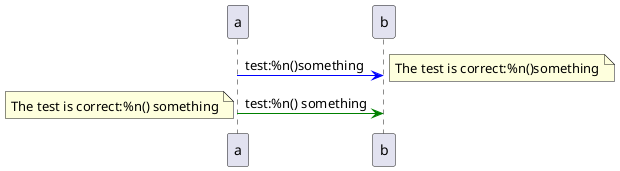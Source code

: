 {
  "sha1": "me7yk17w61vk1jujjya15b5ulsuwtq9",
  "insertion": {
    "when": "2024-11-23T15:35:39.159Z",
    "url": "https://forum.plantuml.net/6003/can-a-defined-constant-be-parsed-correctly-after-n",
    "user": "The-Lum"
  }
}
@startuml
!TEST=something
a[#blue]->b: test:%n()TEST
note right: The test is correct:%n()TEST
a-[#green]>b: test:%n() TEST
note left: The test is correct:%n() TEST
@enduml
